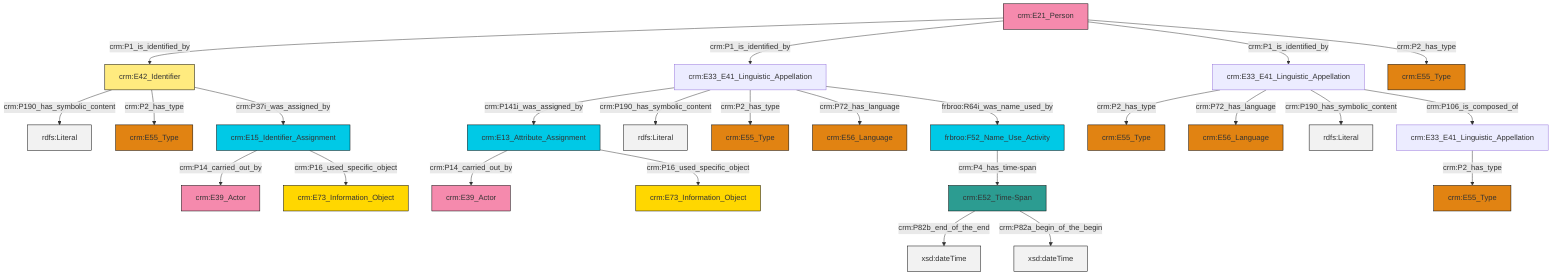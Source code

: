 graph TD
classDef Literal fill:#f2f2f2,stroke:#000000;
classDef CRM_Entity fill:#FFFFFF,stroke:#000000;
classDef Temporal_Entity fill:#00C9E6, stroke:#000000;
classDef Type fill:#E18312, stroke:#000000;
classDef Time-Span fill:#2C9C91, stroke:#000000;
classDef Appellation fill:#FFEB7F, stroke:#000000;
classDef Place fill:#008836, stroke:#000000;
classDef Persistent_Item fill:#B266B2, stroke:#000000;
classDef Conceptual_Object fill:#FFD700, stroke:#000000;
classDef Physical_Thing fill:#D2B48C, stroke:#000000;
classDef Actor fill:#f58aad, stroke:#000000;
classDef PC_Classes fill:#4ce600, stroke:#000000;
classDef Multi fill:#cccccc,stroke:#000000;

0["crm:E33_E41_Linguistic_Appellation"]:::Default -->|crm:P141i_was_assigned_by| 1["crm:E13_Attribute_Assignment"]:::Temporal_Entity
4["crm:E21_Person"]:::Actor -->|crm:P1_is_identified_by| 5["crm:E42_Identifier"]:::Appellation
15["crm:E15_Identifier_Assignment"]:::Temporal_Entity -->|crm:P14_carried_out_by| 17["crm:E39_Actor"]:::Actor
15["crm:E15_Identifier_Assignment"]:::Temporal_Entity -->|crm:P16_used_specific_object| 9["crm:E73_Information_Object"]:::Conceptual_Object
0["crm:E33_E41_Linguistic_Appellation"]:::Default -->|crm:P190_has_symbolic_content| 18[rdfs:Literal]:::Literal
4["crm:E21_Person"]:::Actor -->|crm:P1_is_identified_by| 0["crm:E33_E41_Linguistic_Appellation"]:::Default
0["crm:E33_E41_Linguistic_Appellation"]:::Default -->|crm:P2_has_type| 22["crm:E55_Type"]:::Type
23["crm:E33_E41_Linguistic_Appellation"]:::Default -->|crm:P2_has_type| 19["crm:E55_Type"]:::Type
5["crm:E42_Identifier"]:::Appellation -->|crm:P190_has_symbolic_content| 30[rdfs:Literal]:::Literal
4["crm:E21_Person"]:::Actor -->|crm:P1_is_identified_by| 23["crm:E33_E41_Linguistic_Appellation"]:::Default
23["crm:E33_E41_Linguistic_Appellation"]:::Default -->|crm:P72_has_language| 24["crm:E56_Language"]:::Type
0["crm:E33_E41_Linguistic_Appellation"]:::Default -->|crm:P72_has_language| 34["crm:E56_Language"]:::Type
5["crm:E42_Identifier"]:::Appellation -->|crm:P2_has_type| 35["crm:E55_Type"]:::Type
5["crm:E42_Identifier"]:::Appellation -->|crm:P37i_was_assigned_by| 15["crm:E15_Identifier_Assignment"]:::Temporal_Entity
13["frbroo:F52_Name_Use_Activity"]:::Temporal_Entity -->|crm:P4_has_time-span| 11["crm:E52_Time-Span"]:::Time-Span
0["crm:E33_E41_Linguistic_Appellation"]:::Default -->|frbroo:R64i_was_name_used_by| 13["frbroo:F52_Name_Use_Activity"]:::Temporal_Entity
11["crm:E52_Time-Span"]:::Time-Span -->|crm:P82b_end_of_the_end| 39[xsd:dateTime]:::Literal
1["crm:E13_Attribute_Assignment"]:::Temporal_Entity -->|crm:P14_carried_out_by| 26["crm:E39_Actor"]:::Actor
4["crm:E21_Person"]:::Actor -->|crm:P2_has_type| 28["crm:E55_Type"]:::Type
11["crm:E52_Time-Span"]:::Time-Span -->|crm:P82a_begin_of_the_begin| 40[xsd:dateTime]:::Literal
1["crm:E13_Attribute_Assignment"]:::Temporal_Entity -->|crm:P16_used_specific_object| 2["crm:E73_Information_Object"]:::Conceptual_Object
23["crm:E33_E41_Linguistic_Appellation"]:::Default -->|crm:P190_has_symbolic_content| 42[rdfs:Literal]:::Literal
32["crm:E33_E41_Linguistic_Appellation"]:::Default -->|crm:P2_has_type| 6["crm:E55_Type"]:::Type
23["crm:E33_E41_Linguistic_Appellation"]:::Default -->|crm:P106_is_composed_of| 32["crm:E33_E41_Linguistic_Appellation"]:::Default